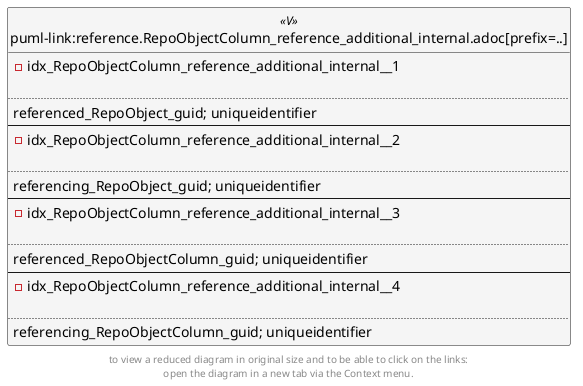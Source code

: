 @startuml
left to right direction
'top to bottom direction
hide circle
'avoide "." issues:
set namespaceSeparator none


skinparam class {
  BackgroundColor White
  BackgroundColor<<FN>> Yellow
  BackgroundColor<<FS>> Yellow
  BackgroundColor<<FT>> LightGray
  BackgroundColor<<IF>> Yellow
  BackgroundColor<<IS>> Yellow
  BackgroundColor<<P>> Aqua
  BackgroundColor<<PC>> Aqua
  BackgroundColor<<SN>> Yellow
  BackgroundColor<<SO>> SlateBlue
  BackgroundColor<<TF>> LightGray
  BackgroundColor<<TR>> Tomato
  BackgroundColor<<U>> White
  BackgroundColor<<V>> WhiteSmoke
  BackgroundColor<<X>> Aqua
}


entity "puml-link:reference.RepoObjectColumn_reference_additional_internal.adoc[prefix=..]" as reference.RepoObjectColumn_reference_additional_internal << V >> {
- idx_RepoObjectColumn_reference_additional_internal__1

..
referenced_RepoObject_guid; uniqueidentifier
--
- idx_RepoObjectColumn_reference_additional_internal__2

..
referencing_RepoObject_guid; uniqueidentifier
--
- idx_RepoObjectColumn_reference_additional_internal__3

..
referenced_RepoObjectColumn_guid; uniqueidentifier
--
- idx_RepoObjectColumn_reference_additional_internal__4

..
referencing_RepoObjectColumn_guid; uniqueidentifier
}


footer
to view a reduced diagram in original size and to be able to click on the links:
open the diagram in a new tab via the Context menu.
end footer

@enduml

